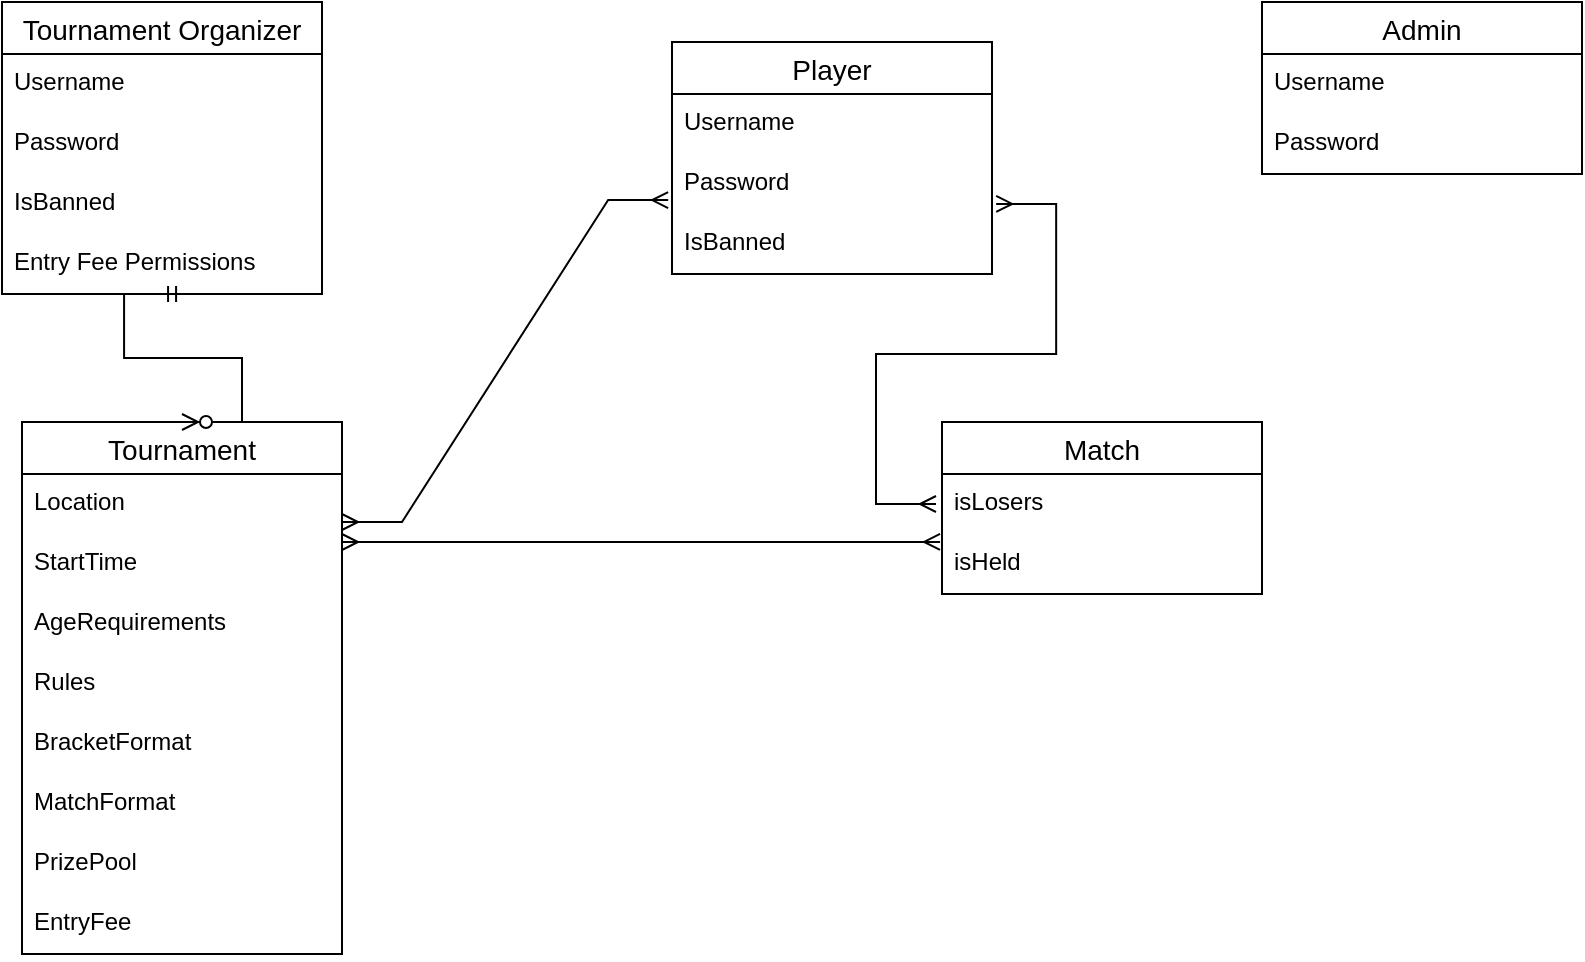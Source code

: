 <mxfile version="26.0.16">
  <diagram id="R2lEEEUBdFMjLlhIrx00" name="Page-1">
    <mxGraphModel dx="1434" dy="738" grid="1" gridSize="10" guides="1" tooltips="1" connect="1" arrows="1" fold="1" page="1" pageScale="1" pageWidth="850" pageHeight="1100" math="0" shadow="0" extFonts="Permanent Marker^https://fonts.googleapis.com/css?family=Permanent+Marker">
      <root>
        <mxCell id="0" />
        <mxCell id="1" parent="0" />
        <mxCell id="1siRpDLE7G1UTJXl0ly5-10" value="" style="edgeStyle=entityRelationEdgeStyle;fontSize=12;html=1;endArrow=ERmany;startArrow=ERmany;rounded=0;exitX=1;exitY=0.5;exitDx=0;exitDy=0;entryX=-0.012;entryY=0.767;entryDx=0;entryDy=0;entryPerimeter=0;" parent="1" target="ftq72DJr9CmXEag7NqlK-11" edge="1">
          <mxGeometry width="100" height="100" relative="1" as="geometry">
            <mxPoint x="260" y="330" as="sourcePoint" />
            <mxPoint x="320" y="240" as="targetPoint" />
          </mxGeometry>
        </mxCell>
        <mxCell id="1siRpDLE7G1UTJXl0ly5-11" value="" style="edgeStyle=entityRelationEdgeStyle;fontSize=12;html=1;endArrow=ERmany;startArrow=ERmany;rounded=0;exitX=1.013;exitY=0.833;exitDx=0;exitDy=0;exitPerimeter=0;" parent="1" source="ftq72DJr9CmXEag7NqlK-11" edge="1">
          <mxGeometry width="100" height="100" relative="1" as="geometry">
            <mxPoint x="490" y="244" as="sourcePoint" />
            <mxPoint x="557" y="321" as="targetPoint" />
          </mxGeometry>
        </mxCell>
        <mxCell id="1siRpDLE7G1UTJXl0ly5-12" value="" style="edgeStyle=entityRelationEdgeStyle;fontSize=12;html=1;endArrow=ERmany;startArrow=ERmany;rounded=0;exitX=1;exitY=0.75;exitDx=0;exitDy=0;entryX=-0.006;entryY=0.133;entryDx=0;entryDy=0;entryPerimeter=0;" parent="1" target="ftq72DJr9CmXEag7NqlK-7" edge="1">
          <mxGeometry width="100" height="100" relative="1" as="geometry">
            <mxPoint x="260" y="340" as="sourcePoint" />
            <mxPoint x="550" y="340" as="targetPoint" />
          </mxGeometry>
        </mxCell>
        <mxCell id="ftq72DJr9CmXEag7NqlK-5" value="Match" style="swimlane;fontStyle=0;childLayout=stackLayout;horizontal=1;startSize=26;horizontalStack=0;resizeParent=1;resizeParentMax=0;resizeLast=0;collapsible=1;marginBottom=0;align=center;fontSize=14;" vertex="1" parent="1">
          <mxGeometry x="560" y="280" width="160" height="86" as="geometry" />
        </mxCell>
        <mxCell id="ftq72DJr9CmXEag7NqlK-6" value="isLosers" style="text;strokeColor=none;fillColor=none;spacingLeft=4;spacingRight=4;overflow=hidden;rotatable=0;points=[[0,0.5],[1,0.5]];portConstraint=eastwest;fontSize=12;whiteSpace=wrap;html=1;" vertex="1" parent="ftq72DJr9CmXEag7NqlK-5">
          <mxGeometry y="26" width="160" height="30" as="geometry" />
        </mxCell>
        <mxCell id="ftq72DJr9CmXEag7NqlK-7" value="isHeld" style="text;strokeColor=none;fillColor=none;spacingLeft=4;spacingRight=4;overflow=hidden;rotatable=0;points=[[0,0.5],[1,0.5]];portConstraint=eastwest;fontSize=12;whiteSpace=wrap;html=1;" vertex="1" parent="ftq72DJr9CmXEag7NqlK-5">
          <mxGeometry y="56" width="160" height="30" as="geometry" />
        </mxCell>
        <mxCell id="ftq72DJr9CmXEag7NqlK-9" value="Player" style="swimlane;fontStyle=0;childLayout=stackLayout;horizontal=1;startSize=26;horizontalStack=0;resizeParent=1;resizeParentMax=0;resizeLast=0;collapsible=1;marginBottom=0;align=center;fontSize=14;" vertex="1" parent="1">
          <mxGeometry x="425" y="90" width="160" height="116" as="geometry" />
        </mxCell>
        <mxCell id="ftq72DJr9CmXEag7NqlK-10" value="Username" style="text;strokeColor=none;fillColor=none;spacingLeft=4;spacingRight=4;overflow=hidden;rotatable=0;points=[[0,0.5],[1,0.5]];portConstraint=eastwest;fontSize=12;whiteSpace=wrap;html=1;" vertex="1" parent="ftq72DJr9CmXEag7NqlK-9">
          <mxGeometry y="26" width="160" height="30" as="geometry" />
        </mxCell>
        <mxCell id="ftq72DJr9CmXEag7NqlK-11" value="Password" style="text;strokeColor=none;fillColor=none;spacingLeft=4;spacingRight=4;overflow=hidden;rotatable=0;points=[[0,0.5],[1,0.5]];portConstraint=eastwest;fontSize=12;whiteSpace=wrap;html=1;" vertex="1" parent="ftq72DJr9CmXEag7NqlK-9">
          <mxGeometry y="56" width="160" height="30" as="geometry" />
        </mxCell>
        <mxCell id="ftq72DJr9CmXEag7NqlK-30" value="IsBanned" style="text;strokeColor=none;fillColor=none;spacingLeft=4;spacingRight=4;overflow=hidden;rotatable=0;points=[[0,0.5],[1,0.5]];portConstraint=eastwest;fontSize=12;whiteSpace=wrap;html=1;" vertex="1" parent="ftq72DJr9CmXEag7NqlK-9">
          <mxGeometry y="86" width="160" height="30" as="geometry" />
        </mxCell>
        <mxCell id="ftq72DJr9CmXEag7NqlK-13" value="Admin" style="swimlane;fontStyle=0;childLayout=stackLayout;horizontal=1;startSize=26;horizontalStack=0;resizeParent=1;resizeParentMax=0;resizeLast=0;collapsible=1;marginBottom=0;align=center;fontSize=14;" vertex="1" parent="1">
          <mxGeometry x="720" y="70" width="160" height="86" as="geometry" />
        </mxCell>
        <mxCell id="ftq72DJr9CmXEag7NqlK-14" value="Username" style="text;strokeColor=none;fillColor=none;spacingLeft=4;spacingRight=4;overflow=hidden;rotatable=0;points=[[0,0.5],[1,0.5]];portConstraint=eastwest;fontSize=12;whiteSpace=wrap;html=1;" vertex="1" parent="ftq72DJr9CmXEag7NqlK-13">
          <mxGeometry y="26" width="160" height="30" as="geometry" />
        </mxCell>
        <mxCell id="ftq72DJr9CmXEag7NqlK-15" value="Password" style="text;strokeColor=none;fillColor=none;spacingLeft=4;spacingRight=4;overflow=hidden;rotatable=0;points=[[0,0.5],[1,0.5]];portConstraint=eastwest;fontSize=12;whiteSpace=wrap;html=1;" vertex="1" parent="ftq72DJr9CmXEag7NqlK-13">
          <mxGeometry y="56" width="160" height="30" as="geometry" />
        </mxCell>
        <mxCell id="ftq72DJr9CmXEag7NqlK-1" value="Tournament" style="swimlane;fontStyle=0;childLayout=stackLayout;horizontal=1;startSize=26;horizontalStack=0;resizeParent=1;resizeParentMax=0;resizeLast=0;collapsible=1;marginBottom=0;align=center;fontSize=14;movable=1;resizable=1;rotatable=1;deletable=1;editable=1;locked=0;connectable=1;" vertex="1" parent="1">
          <mxGeometry x="100" y="280" width="160" height="266" as="geometry">
            <mxRectangle x="100" y="280" width="110" height="30" as="alternateBounds" />
          </mxGeometry>
        </mxCell>
        <mxCell id="ftq72DJr9CmXEag7NqlK-2" value="Location" style="text;strokeColor=none;fillColor=none;spacingLeft=4;spacingRight=4;overflow=hidden;rotatable=0;points=[[0,0.5],[1,0.5]];portConstraint=eastwest;fontSize=12;whiteSpace=wrap;html=1;" vertex="1" parent="ftq72DJr9CmXEag7NqlK-1">
          <mxGeometry y="26" width="160" height="30" as="geometry" />
        </mxCell>
        <mxCell id="ftq72DJr9CmXEag7NqlK-4" value="StartTime" style="text;strokeColor=none;fillColor=none;spacingLeft=4;spacingRight=4;overflow=hidden;rotatable=0;points=[[0,0.5],[1,0.5]];portConstraint=eastwest;fontSize=12;whiteSpace=wrap;html=1;" vertex="1" parent="ftq72DJr9CmXEag7NqlK-1">
          <mxGeometry y="56" width="160" height="30" as="geometry" />
        </mxCell>
        <mxCell id="ftq72DJr9CmXEag7NqlK-3" value="AgeRequirements" style="text;strokeColor=none;fillColor=none;spacingLeft=4;spacingRight=4;overflow=hidden;rotatable=0;points=[[0,0.5],[1,0.5]];portConstraint=eastwest;fontSize=12;whiteSpace=wrap;html=1;" vertex="1" parent="ftq72DJr9CmXEag7NqlK-1">
          <mxGeometry y="86" width="160" height="30" as="geometry" />
        </mxCell>
        <mxCell id="ftq72DJr9CmXEag7NqlK-19" value="Rules" style="text;strokeColor=none;fillColor=none;spacingLeft=4;spacingRight=4;overflow=hidden;rotatable=0;points=[[0,0.5],[1,0.5]];portConstraint=eastwest;fontSize=12;whiteSpace=wrap;html=1;" vertex="1" parent="ftq72DJr9CmXEag7NqlK-1">
          <mxGeometry y="116" width="160" height="30" as="geometry" />
        </mxCell>
        <mxCell id="ftq72DJr9CmXEag7NqlK-29" value="BracketFormat" style="text;strokeColor=none;fillColor=none;spacingLeft=4;spacingRight=4;overflow=hidden;rotatable=0;points=[[0,0.5],[1,0.5]];portConstraint=eastwest;fontSize=12;whiteSpace=wrap;html=1;" vertex="1" parent="ftq72DJr9CmXEag7NqlK-1">
          <mxGeometry y="146" width="160" height="30" as="geometry" />
        </mxCell>
        <mxCell id="ftq72DJr9CmXEag7NqlK-28" value="MatchFormat" style="text;strokeColor=none;fillColor=none;spacingLeft=4;spacingRight=4;overflow=hidden;rotatable=0;points=[[0,0.5],[1,0.5]];portConstraint=eastwest;fontSize=12;whiteSpace=wrap;html=1;" vertex="1" parent="ftq72DJr9CmXEag7NqlK-1">
          <mxGeometry y="176" width="160" height="30" as="geometry" />
        </mxCell>
        <mxCell id="ftq72DJr9CmXEag7NqlK-27" value="PrizePool" style="text;strokeColor=none;fillColor=none;spacingLeft=4;spacingRight=4;overflow=hidden;rotatable=0;points=[[0,0.5],[1,0.5]];portConstraint=eastwest;fontSize=12;whiteSpace=wrap;html=1;" vertex="1" parent="ftq72DJr9CmXEag7NqlK-1">
          <mxGeometry y="206" width="160" height="30" as="geometry" />
        </mxCell>
        <mxCell id="ftq72DJr9CmXEag7NqlK-26" value="EntryFee" style="text;strokeColor=none;fillColor=none;spacingLeft=4;spacingRight=4;overflow=hidden;rotatable=0;points=[[0,0.5],[1,0.5]];portConstraint=eastwest;fontSize=12;whiteSpace=wrap;html=1;" vertex="1" parent="ftq72DJr9CmXEag7NqlK-1">
          <mxGeometry y="236" width="160" height="30" as="geometry" />
        </mxCell>
        <mxCell id="ftq72DJr9CmXEag7NqlK-36" value="Tournament Organizer" style="swimlane;fontStyle=0;childLayout=stackLayout;horizontal=1;startSize=26;horizontalStack=0;resizeParent=1;resizeParentMax=0;resizeLast=0;collapsible=1;marginBottom=0;align=center;fontSize=14;" vertex="1" parent="1">
          <mxGeometry x="90" y="70" width="160" height="146" as="geometry" />
        </mxCell>
        <mxCell id="ftq72DJr9CmXEag7NqlK-37" value="Username" style="text;strokeColor=none;fillColor=none;spacingLeft=4;spacingRight=4;overflow=hidden;rotatable=0;points=[[0,0.5],[1,0.5]];portConstraint=eastwest;fontSize=12;whiteSpace=wrap;html=1;" vertex="1" parent="ftq72DJr9CmXEag7NqlK-36">
          <mxGeometry y="26" width="160" height="30" as="geometry" />
        </mxCell>
        <mxCell id="ftq72DJr9CmXEag7NqlK-38" value="Password" style="text;strokeColor=none;fillColor=none;spacingLeft=4;spacingRight=4;overflow=hidden;rotatable=0;points=[[0,0.5],[1,0.5]];portConstraint=eastwest;fontSize=12;whiteSpace=wrap;html=1;" vertex="1" parent="ftq72DJr9CmXEag7NqlK-36">
          <mxGeometry y="56" width="160" height="30" as="geometry" />
        </mxCell>
        <mxCell id="ftq72DJr9CmXEag7NqlK-39" value="IsBanned" style="text;strokeColor=none;fillColor=none;spacingLeft=4;spacingRight=4;overflow=hidden;rotatable=0;points=[[0,0.5],[1,0.5]];portConstraint=eastwest;fontSize=12;whiteSpace=wrap;html=1;" vertex="1" parent="ftq72DJr9CmXEag7NqlK-36">
          <mxGeometry y="86" width="160" height="30" as="geometry" />
        </mxCell>
        <mxCell id="ftq72DJr9CmXEag7NqlK-40" value="Entry Fee Permissions" style="text;strokeColor=none;fillColor=none;spacingLeft=4;spacingRight=4;overflow=hidden;rotatable=0;points=[[0,0.5],[1,0.5]];portConstraint=eastwest;fontSize=12;whiteSpace=wrap;html=1;" vertex="1" parent="ftq72DJr9CmXEag7NqlK-36">
          <mxGeometry y="116" width="160" height="30" as="geometry" />
        </mxCell>
        <mxCell id="ftq72DJr9CmXEag7NqlK-46" value="" style="edgeStyle=entityRelationEdgeStyle;fontSize=12;html=1;endArrow=ERzeroToMany;startArrow=ERmandOne;rounded=0;exitX=0.569;exitY=1;exitDx=0;exitDy=0;exitPerimeter=0;entryX=0.5;entryY=0;entryDx=0;entryDy=0;" edge="1" parent="1" source="ftq72DJr9CmXEag7NqlK-40" target="ftq72DJr9CmXEag7NqlK-1">
          <mxGeometry width="100" height="100" relative="1" as="geometry">
            <mxPoint x="370" y="430" as="sourcePoint" />
            <mxPoint x="170" y="240" as="targetPoint" />
          </mxGeometry>
        </mxCell>
      </root>
    </mxGraphModel>
  </diagram>
</mxfile>
